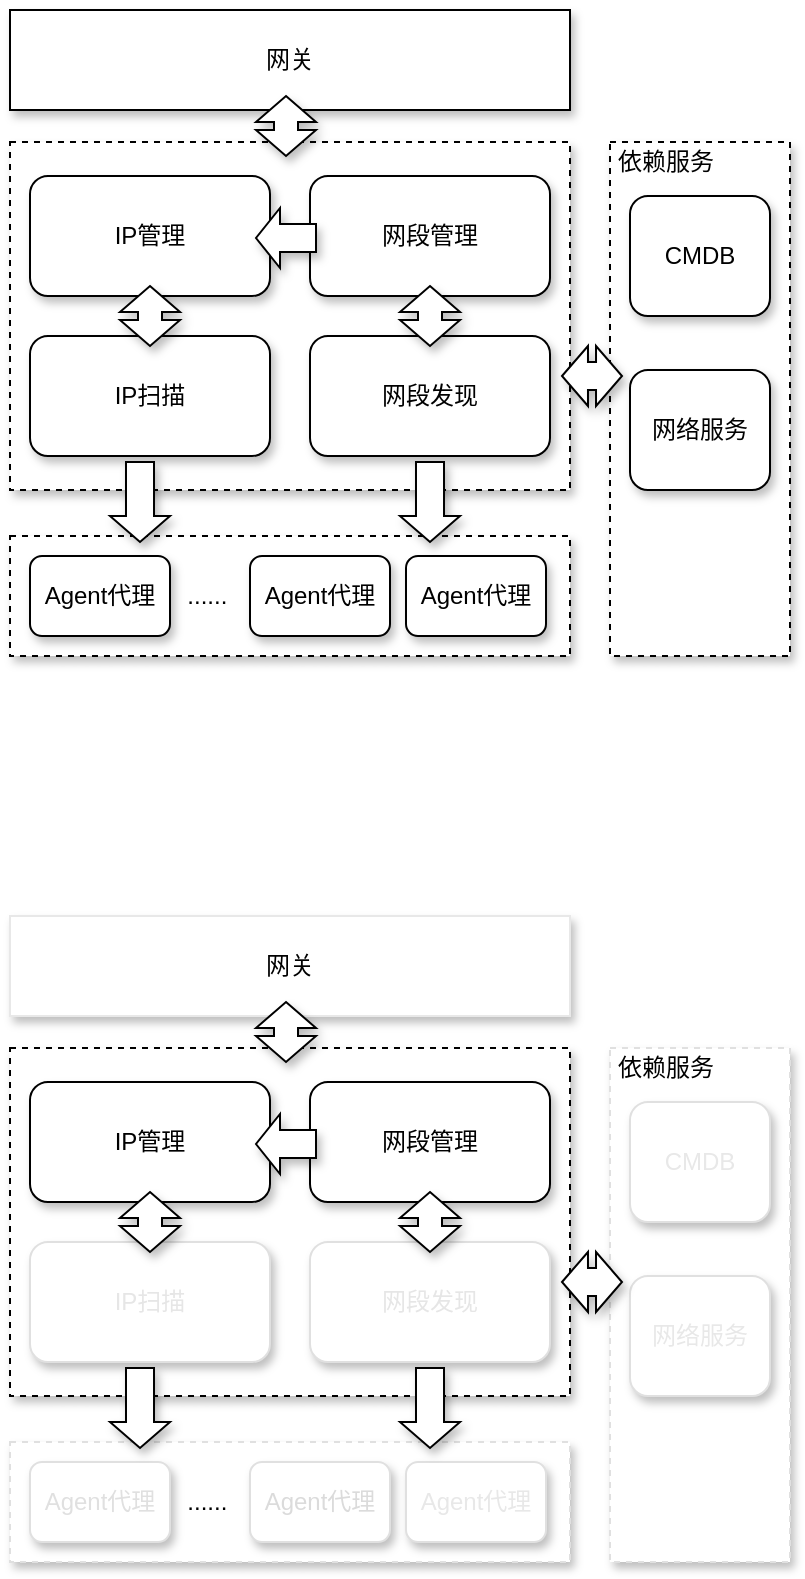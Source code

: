 <mxfile version="13.10.4" type="github">
  <diagram id="_GumRuS4MsCBEG1qEq18" name="Page-1">
    <mxGraphModel dx="1422" dy="794" grid="1" gridSize="10" guides="1" tooltips="1" connect="1" arrows="1" fold="1" page="1" pageScale="1" pageWidth="827" pageHeight="1169" math="0" shadow="0">
      <root>
        <mxCell id="0" />
        <mxCell id="1" parent="0" />
        <mxCell id="Ncmn4xFPBeA9wOPVHlTw-10" value="" style="rounded=0;whiteSpace=wrap;html=1;dashed=1;shadow=1;" parent="1" vertex="1">
          <mxGeometry x="160" y="153" width="280" height="174" as="geometry" />
        </mxCell>
        <mxCell id="Ncmn4xFPBeA9wOPVHlTw-1" value="IP管理" style="rounded=1;whiteSpace=wrap;html=1;shadow=1;" parent="1" vertex="1">
          <mxGeometry x="170" y="170" width="120" height="60" as="geometry" />
        </mxCell>
        <mxCell id="Ncmn4xFPBeA9wOPVHlTw-2" value="网段管理" style="rounded=1;whiteSpace=wrap;html=1;shadow=1;" parent="1" vertex="1">
          <mxGeometry x="310" y="170" width="120" height="60" as="geometry" />
        </mxCell>
        <mxCell id="Ncmn4xFPBeA9wOPVHlTw-3" value="网段发现" style="rounded=1;whiteSpace=wrap;html=1;shadow=1;" parent="1" vertex="1">
          <mxGeometry x="310" y="250" width="120" height="60" as="geometry" />
        </mxCell>
        <mxCell id="Ncmn4xFPBeA9wOPVHlTw-4" value="IP扫描" style="rounded=1;whiteSpace=wrap;html=1;shadow=1;" parent="1" vertex="1">
          <mxGeometry x="170" y="250" width="120" height="60" as="geometry" />
        </mxCell>
        <mxCell id="Ncmn4xFPBeA9wOPVHlTw-5" value="" style="shape=doubleArrow;direction=south;whiteSpace=wrap;html=1;arrowWidth=0.4;arrowSize=0.433;shadow=1;" parent="1" vertex="1">
          <mxGeometry x="355" y="225" width="30" height="30" as="geometry" />
        </mxCell>
        <mxCell id="Ncmn4xFPBeA9wOPVHlTw-8" value="" style="shape=singleArrow;direction=west;whiteSpace=wrap;html=1;arrowWidth=0.467;arrowSize=0.4;shadow=1;" parent="1" vertex="1">
          <mxGeometry x="283" y="186" width="30" height="30" as="geometry" />
        </mxCell>
        <mxCell id="Ncmn4xFPBeA9wOPVHlTw-9" value="" style="shape=doubleArrow;direction=south;whiteSpace=wrap;html=1;arrowWidth=0.4;arrowSize=0.433;shadow=1;" parent="1" vertex="1">
          <mxGeometry x="215" y="225" width="30" height="30" as="geometry" />
        </mxCell>
        <mxCell id="Ncmn4xFPBeA9wOPVHlTw-11" value="&amp;nbsp; &amp;nbsp; &amp;nbsp; &amp;nbsp; &amp;nbsp; &amp;nbsp; &amp;nbsp; &amp;nbsp; &amp;nbsp; &amp;nbsp; &amp;nbsp; &amp;nbsp; &amp;nbsp; ......" style="rounded=0;whiteSpace=wrap;html=1;dashed=1;align=left;shadow=1;" parent="1" vertex="1">
          <mxGeometry x="160" y="350" width="280" height="60" as="geometry" />
        </mxCell>
        <mxCell id="Ncmn4xFPBeA9wOPVHlTw-12" value="Agent代理" style="rounded=1;whiteSpace=wrap;html=1;shadow=1;" parent="1" vertex="1">
          <mxGeometry x="170" y="360" width="70" height="40" as="geometry" />
        </mxCell>
        <mxCell id="Ncmn4xFPBeA9wOPVHlTw-13" value="Agent代理" style="rounded=1;whiteSpace=wrap;html=1;shadow=1;" parent="1" vertex="1">
          <mxGeometry x="280" y="360" width="70" height="40" as="geometry" />
        </mxCell>
        <mxCell id="Ncmn4xFPBeA9wOPVHlTw-14" value="Agent代理" style="rounded=1;whiteSpace=wrap;html=1;shadow=1;" parent="1" vertex="1">
          <mxGeometry x="358" y="360" width="70" height="40" as="geometry" />
        </mxCell>
        <mxCell id="Ncmn4xFPBeA9wOPVHlTw-15" value="" style="shape=singleArrow;direction=south;whiteSpace=wrap;html=1;arrowWidth=0.467;arrowSize=0.325;shadow=1;" parent="1" vertex="1">
          <mxGeometry x="210" y="313" width="30" height="40" as="geometry" />
        </mxCell>
        <mxCell id="Ncmn4xFPBeA9wOPVHlTw-17" value="" style="shape=singleArrow;direction=south;whiteSpace=wrap;html=1;arrowWidth=0.467;arrowSize=0.325;shadow=1;" parent="1" vertex="1">
          <mxGeometry x="355" y="313" width="30" height="40" as="geometry" />
        </mxCell>
        <mxCell id="Ncmn4xFPBeA9wOPVHlTw-19" value="网关" style="rounded=0;whiteSpace=wrap;html=1;shadow=1;" parent="1" vertex="1">
          <mxGeometry x="160" y="87" width="280" height="50" as="geometry" />
        </mxCell>
        <mxCell id="Ncmn4xFPBeA9wOPVHlTw-20" value="" style="shape=doubleArrow;direction=south;whiteSpace=wrap;html=1;arrowWidth=0.4;arrowSize=0.433;shadow=1;" parent="1" vertex="1">
          <mxGeometry x="283" y="130" width="30" height="30" as="geometry" />
        </mxCell>
        <mxCell id="Ncmn4xFPBeA9wOPVHlTw-21" value="" style="rounded=0;whiteSpace=wrap;html=1;shadow=1;dashed=1;" parent="1" vertex="1">
          <mxGeometry x="460" y="153" width="90" height="257" as="geometry" />
        </mxCell>
        <mxCell id="Ncmn4xFPBeA9wOPVHlTw-22" value="CMDB" style="rounded=1;whiteSpace=wrap;html=1;shadow=1;" parent="1" vertex="1">
          <mxGeometry x="470" y="180" width="70" height="60" as="geometry" />
        </mxCell>
        <mxCell id="Ncmn4xFPBeA9wOPVHlTw-23" value="依赖服务" style="text;html=1;strokeColor=none;fillColor=none;align=center;verticalAlign=middle;whiteSpace=wrap;rounded=0;shadow=1;" parent="1" vertex="1">
          <mxGeometry x="463" y="153" width="50" height="20" as="geometry" />
        </mxCell>
        <mxCell id="Ncmn4xFPBeA9wOPVHlTw-24" value="网络服务" style="rounded=1;whiteSpace=wrap;html=1;shadow=1;" parent="1" vertex="1">
          <mxGeometry x="470" y="267" width="70" height="60" as="geometry" />
        </mxCell>
        <mxCell id="Ncmn4xFPBeA9wOPVHlTw-25" value="" style="shape=doubleArrow;whiteSpace=wrap;html=1;shadow=1;arrowWidth=0.467;arrowSize=0.433;" parent="1" vertex="1">
          <mxGeometry x="436" y="255" width="30" height="30" as="geometry" />
        </mxCell>
        <mxCell id="WETv0LSXkMekTQ6KZB86-1" value="" style="rounded=0;whiteSpace=wrap;html=1;dashed=1;shadow=1;" vertex="1" parent="1">
          <mxGeometry x="160" y="606" width="280" height="174" as="geometry" />
        </mxCell>
        <mxCell id="WETv0LSXkMekTQ6KZB86-2" value="IP管理" style="rounded=1;whiteSpace=wrap;html=1;shadow=1;" vertex="1" parent="1">
          <mxGeometry x="170" y="623" width="120" height="60" as="geometry" />
        </mxCell>
        <mxCell id="WETv0LSXkMekTQ6KZB86-3" value="网段管理" style="rounded=1;whiteSpace=wrap;html=1;shadow=1;" vertex="1" parent="1">
          <mxGeometry x="310" y="623" width="120" height="60" as="geometry" />
        </mxCell>
        <mxCell id="WETv0LSXkMekTQ6KZB86-4" value="&lt;font color=&quot;#e6e6e6&quot;&gt;网段发现&lt;/font&gt;" style="rounded=1;whiteSpace=wrap;html=1;shadow=1;strokeColor=#E0E0E0;" vertex="1" parent="1">
          <mxGeometry x="310" y="703" width="120" height="60" as="geometry" />
        </mxCell>
        <mxCell id="WETv0LSXkMekTQ6KZB86-5" value="&lt;font color=&quot;#e6e6e6&quot;&gt;IP扫描&lt;/font&gt;" style="rounded=1;whiteSpace=wrap;html=1;shadow=1;strokeColor=#E0E0E0;" vertex="1" parent="1">
          <mxGeometry x="170" y="703" width="120" height="60" as="geometry" />
        </mxCell>
        <mxCell id="WETv0LSXkMekTQ6KZB86-6" value="" style="shape=doubleArrow;direction=south;whiteSpace=wrap;html=1;arrowWidth=0.4;arrowSize=0.433;shadow=1;" vertex="1" parent="1">
          <mxGeometry x="355" y="678" width="30" height="30" as="geometry" />
        </mxCell>
        <mxCell id="WETv0LSXkMekTQ6KZB86-7" value="" style="shape=singleArrow;direction=west;whiteSpace=wrap;html=1;arrowWidth=0.467;arrowSize=0.4;shadow=1;" vertex="1" parent="1">
          <mxGeometry x="283" y="639" width="30" height="30" as="geometry" />
        </mxCell>
        <mxCell id="WETv0LSXkMekTQ6KZB86-8" value="" style="shape=doubleArrow;direction=south;whiteSpace=wrap;html=1;arrowWidth=0.4;arrowSize=0.433;shadow=1;" vertex="1" parent="1">
          <mxGeometry x="215" y="678" width="30" height="30" as="geometry" />
        </mxCell>
        <mxCell id="WETv0LSXkMekTQ6KZB86-9" value="&amp;nbsp; &amp;nbsp; &amp;nbsp; &amp;nbsp; &amp;nbsp; &amp;nbsp; &amp;nbsp; &amp;nbsp; &amp;nbsp; &amp;nbsp; &amp;nbsp; &amp;nbsp; &amp;nbsp; ......" style="rounded=0;whiteSpace=wrap;html=1;dashed=1;align=left;shadow=1;strokeColor=#E0E0E0;" vertex="1" parent="1">
          <mxGeometry x="160" y="803" width="280" height="60" as="geometry" />
        </mxCell>
        <mxCell id="WETv0LSXkMekTQ6KZB86-10" value="&lt;font color=&quot;#e0e0e0&quot;&gt;Agent代理&lt;/font&gt;" style="rounded=1;whiteSpace=wrap;html=1;shadow=1;strokeColor=#E0E0E0;" vertex="1" parent="1">
          <mxGeometry x="170" y="813" width="70" height="40" as="geometry" />
        </mxCell>
        <mxCell id="WETv0LSXkMekTQ6KZB86-11" value="&lt;font color=&quot;#dbdbdb&quot;&gt;Agent代理&lt;/font&gt;" style="rounded=1;whiteSpace=wrap;html=1;shadow=1;strokeColor=#E0E0E0;" vertex="1" parent="1">
          <mxGeometry x="280" y="813" width="70" height="40" as="geometry" />
        </mxCell>
        <mxCell id="WETv0LSXkMekTQ6KZB86-12" value="&lt;font color=&quot;#e8e8e8&quot;&gt;Agent代理&lt;/font&gt;" style="rounded=1;whiteSpace=wrap;html=1;shadow=1;strokeColor=#E0E0E0;" vertex="1" parent="1">
          <mxGeometry x="358" y="813" width="70" height="40" as="geometry" />
        </mxCell>
        <mxCell id="WETv0LSXkMekTQ6KZB86-13" value="" style="shape=singleArrow;direction=south;whiteSpace=wrap;html=1;arrowWidth=0.467;arrowSize=0.325;shadow=1;" vertex="1" parent="1">
          <mxGeometry x="210" y="766" width="30" height="40" as="geometry" />
        </mxCell>
        <mxCell id="WETv0LSXkMekTQ6KZB86-14" value="" style="shape=singleArrow;direction=south;whiteSpace=wrap;html=1;arrowWidth=0.467;arrowSize=0.325;shadow=1;" vertex="1" parent="1">
          <mxGeometry x="355" y="766" width="30" height="40" as="geometry" />
        </mxCell>
        <mxCell id="WETv0LSXkMekTQ6KZB86-15" value="网关" style="rounded=0;whiteSpace=wrap;html=1;shadow=1;strokeColor=#E8E8E8;" vertex="1" parent="1">
          <mxGeometry x="160" y="540" width="280" height="50" as="geometry" />
        </mxCell>
        <mxCell id="WETv0LSXkMekTQ6KZB86-16" value="" style="shape=doubleArrow;direction=south;whiteSpace=wrap;html=1;arrowWidth=0.4;arrowSize=0.433;shadow=1;" vertex="1" parent="1">
          <mxGeometry x="283" y="583" width="30" height="30" as="geometry" />
        </mxCell>
        <mxCell id="WETv0LSXkMekTQ6KZB86-17" value="" style="rounded=0;whiteSpace=wrap;html=1;shadow=1;dashed=1;strokeColor=#E0E0E0;" vertex="1" parent="1">
          <mxGeometry x="460" y="606" width="90" height="257" as="geometry" />
        </mxCell>
        <mxCell id="WETv0LSXkMekTQ6KZB86-18" value="&lt;font color=&quot;#e8e8e8&quot;&gt;CMDB&lt;/font&gt;" style="rounded=1;whiteSpace=wrap;html=1;shadow=1;strokeColor=#E0E0E0;" vertex="1" parent="1">
          <mxGeometry x="470" y="633" width="70" height="60" as="geometry" />
        </mxCell>
        <mxCell id="WETv0LSXkMekTQ6KZB86-19" value="依赖服务" style="text;html=1;strokeColor=none;fillColor=none;align=center;verticalAlign=middle;whiteSpace=wrap;rounded=0;shadow=1;" vertex="1" parent="1">
          <mxGeometry x="463" y="606" width="50" height="20" as="geometry" />
        </mxCell>
        <mxCell id="WETv0LSXkMekTQ6KZB86-20" value="&lt;font color=&quot;#e8e8e8&quot;&gt;网络服务&lt;/font&gt;" style="rounded=1;whiteSpace=wrap;html=1;shadow=1;strokeColor=#E0E0E0;" vertex="1" parent="1">
          <mxGeometry x="470" y="720" width="70" height="60" as="geometry" />
        </mxCell>
        <mxCell id="WETv0LSXkMekTQ6KZB86-21" value="" style="shape=doubleArrow;whiteSpace=wrap;html=1;shadow=1;arrowWidth=0.467;arrowSize=0.433;" vertex="1" parent="1">
          <mxGeometry x="436" y="708" width="30" height="30" as="geometry" />
        </mxCell>
      </root>
    </mxGraphModel>
  </diagram>
</mxfile>
